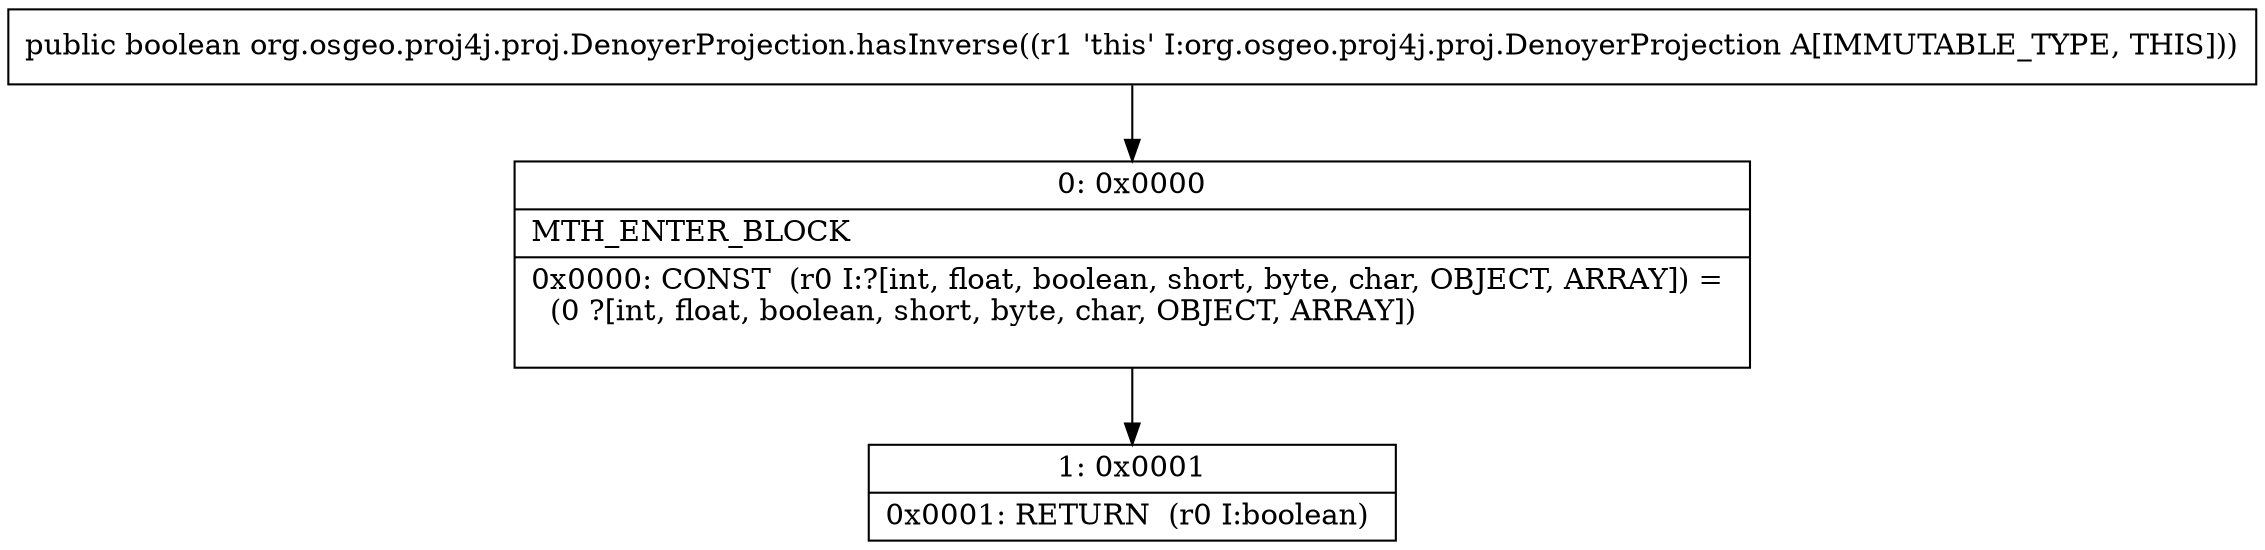 digraph "CFG fororg.osgeo.proj4j.proj.DenoyerProjection.hasInverse()Z" {
Node_0 [shape=record,label="{0\:\ 0x0000|MTH_ENTER_BLOCK\l|0x0000: CONST  (r0 I:?[int, float, boolean, short, byte, char, OBJECT, ARRAY]) = \l  (0 ?[int, float, boolean, short, byte, char, OBJECT, ARRAY])\l \l}"];
Node_1 [shape=record,label="{1\:\ 0x0001|0x0001: RETURN  (r0 I:boolean) \l}"];
MethodNode[shape=record,label="{public boolean org.osgeo.proj4j.proj.DenoyerProjection.hasInverse((r1 'this' I:org.osgeo.proj4j.proj.DenoyerProjection A[IMMUTABLE_TYPE, THIS])) }"];
MethodNode -> Node_0;
Node_0 -> Node_1;
}


